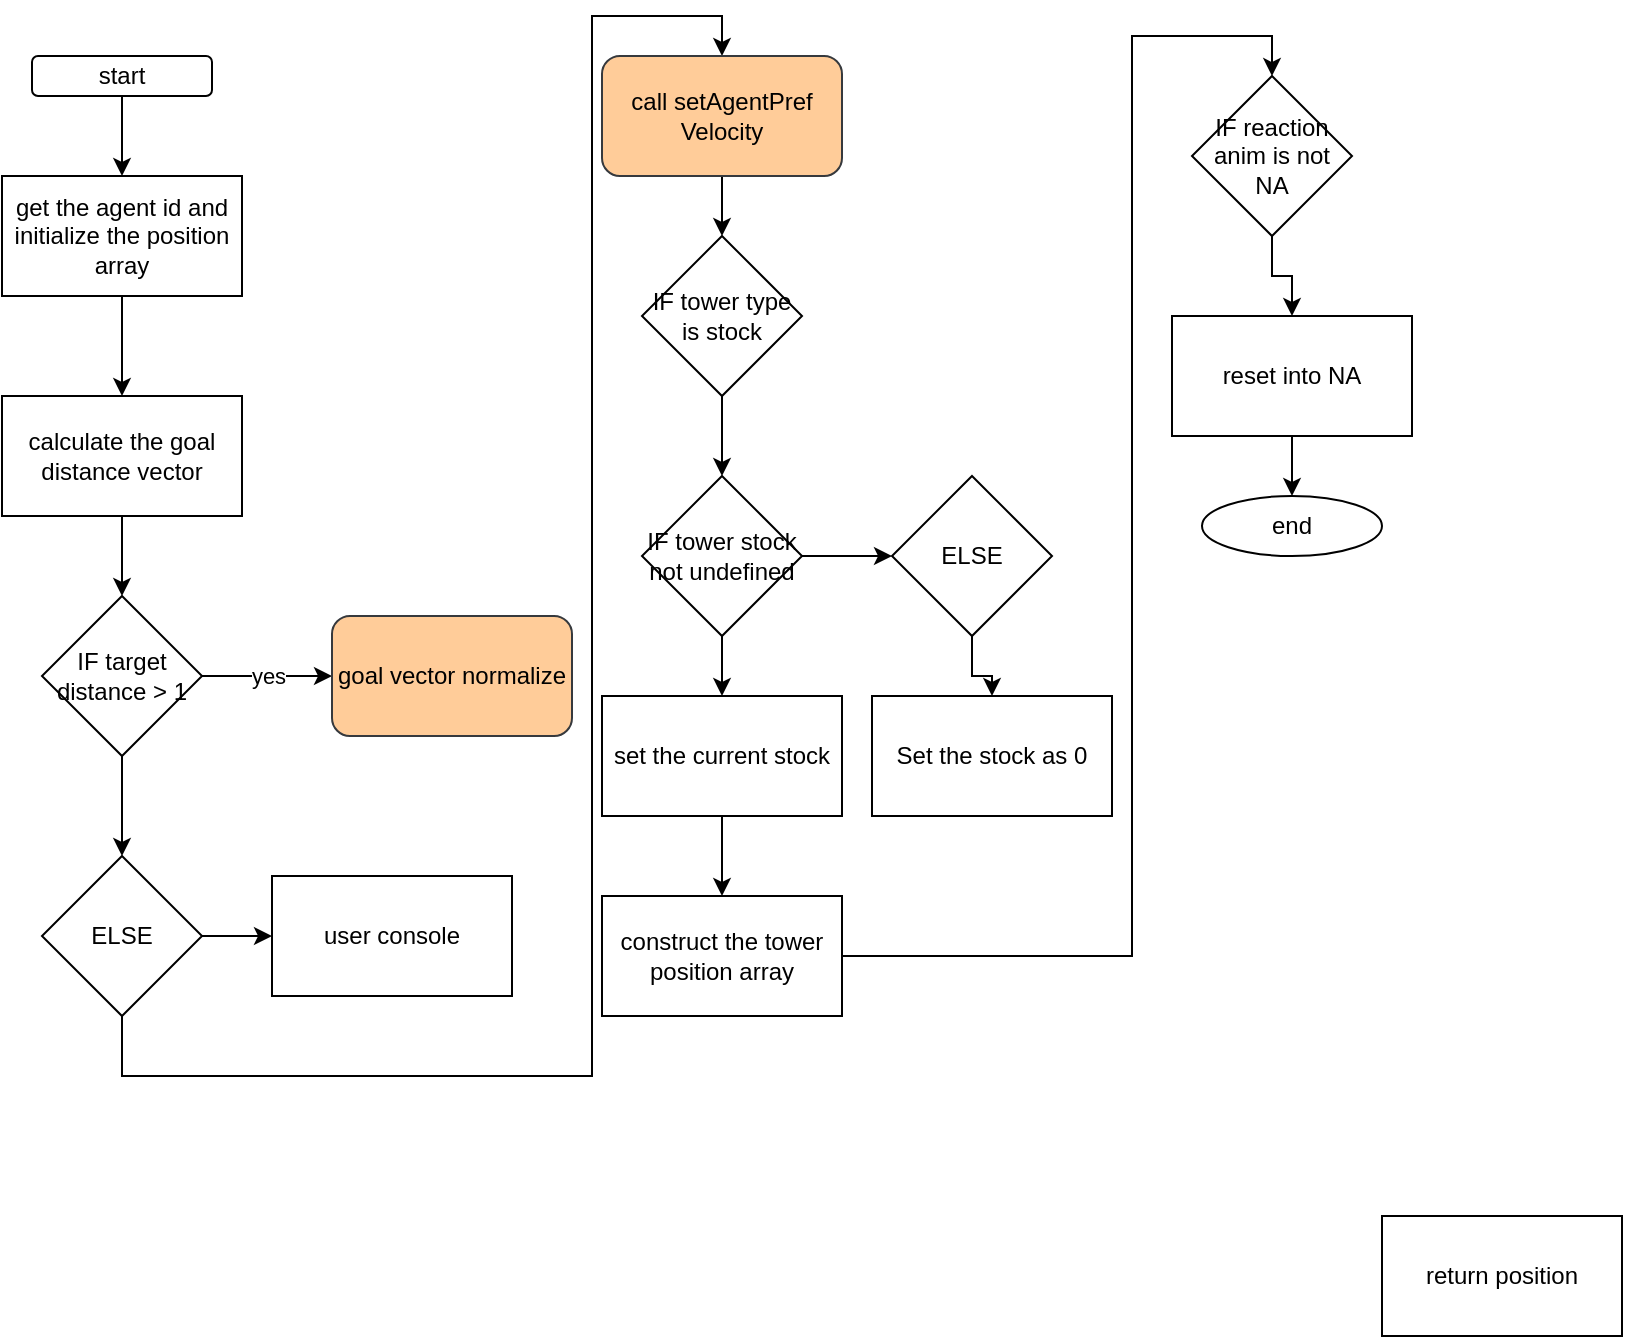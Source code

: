 <mxfile version="17.5.0" type="github">
  <diagram id="bAbn8hl5mbLafxKMVpMg" name="Page-1">
    <mxGraphModel dx="1038" dy="579" grid="1" gridSize="10" guides="1" tooltips="1" connect="1" arrows="1" fold="1" page="1" pageScale="1" pageWidth="850" pageHeight="1100" math="0" shadow="0">
      <root>
        <mxCell id="0" />
        <mxCell id="1" parent="0" />
        <mxCell id="p3mFZ6XsDzNMiNJtrRee-10" value="" style="edgeStyle=orthogonalEdgeStyle;rounded=0;orthogonalLoop=1;jettySize=auto;html=1;" parent="1" source="p3mFZ6XsDzNMiNJtrRee-1" target="p3mFZ6XsDzNMiNJtrRee-6" edge="1">
          <mxGeometry relative="1" as="geometry" />
        </mxCell>
        <mxCell id="p3mFZ6XsDzNMiNJtrRee-1" value="calculate the goal distance vector" style="whiteSpace=wrap;html=1;rounded=0;" parent="1" vertex="1">
          <mxGeometry x="65" y="200" width="120" height="60" as="geometry" />
        </mxCell>
        <mxCell id="p3mFZ6XsDzNMiNJtrRee-4" value="" style="edgeStyle=orthogonalEdgeStyle;rounded=0;orthogonalLoop=1;jettySize=auto;html=1;" parent="1" source="p3mFZ6XsDzNMiNJtrRee-2" target="p3mFZ6XsDzNMiNJtrRee-3" edge="1">
          <mxGeometry relative="1" as="geometry" />
        </mxCell>
        <mxCell id="p3mFZ6XsDzNMiNJtrRee-2" value="start" style="rounded=1;whiteSpace=wrap;html=1;" parent="1" vertex="1">
          <mxGeometry x="80" y="30" width="90" height="20" as="geometry" />
        </mxCell>
        <mxCell id="p3mFZ6XsDzNMiNJtrRee-5" value="" style="edgeStyle=orthogonalEdgeStyle;rounded=0;orthogonalLoop=1;jettySize=auto;html=1;" parent="1" source="p3mFZ6XsDzNMiNJtrRee-3" target="p3mFZ6XsDzNMiNJtrRee-1" edge="1">
          <mxGeometry relative="1" as="geometry" />
        </mxCell>
        <mxCell id="p3mFZ6XsDzNMiNJtrRee-3" value="get the agent id and initialize the position&lt;br&gt;array" style="rounded=0;whiteSpace=wrap;html=1;" parent="1" vertex="1">
          <mxGeometry x="65" y="90" width="120" height="60" as="geometry" />
        </mxCell>
        <mxCell id="p3mFZ6XsDzNMiNJtrRee-11" value="" style="edgeStyle=orthogonalEdgeStyle;rounded=0;orthogonalLoop=1;jettySize=auto;html=1;" parent="1" source="p3mFZ6XsDzNMiNJtrRee-6" target="p3mFZ6XsDzNMiNJtrRee-9" edge="1">
          <mxGeometry relative="1" as="geometry" />
        </mxCell>
        <mxCell id="p3mFZ6XsDzNMiNJtrRee-6" value="IF target distance &amp;gt; 1" style="rhombus;whiteSpace=wrap;html=1;rounded=0;" parent="1" vertex="1">
          <mxGeometry x="85" y="300" width="80" height="80" as="geometry" />
        </mxCell>
        <mxCell id="p3mFZ6XsDzNMiNJtrRee-7" value="yes" style="edgeStyle=orthogonalEdgeStyle;rounded=0;orthogonalLoop=1;jettySize=auto;html=1;" parent="1" source="p3mFZ6XsDzNMiNJtrRee-6" target="p3mFZ6XsDzNMiNJtrRee-8" edge="1">
          <mxGeometry relative="1" as="geometry" />
        </mxCell>
        <mxCell id="p3mFZ6XsDzNMiNJtrRee-8" value="goal vector normalize" style="rounded=1;whiteSpace=wrap;html=1;fillColor=#ffcc99;strokeColor=#36393d;" parent="1" vertex="1">
          <mxGeometry x="230" y="310" width="120" height="60" as="geometry" />
        </mxCell>
        <mxCell id="p3mFZ6XsDzNMiNJtrRee-13" value="" style="edgeStyle=orthogonalEdgeStyle;rounded=0;orthogonalLoop=1;jettySize=auto;html=1;" parent="1" source="p3mFZ6XsDzNMiNJtrRee-9" target="p3mFZ6XsDzNMiNJtrRee-12" edge="1">
          <mxGeometry relative="1" as="geometry" />
        </mxCell>
        <mxCell id="p3mFZ6XsDzNMiNJtrRee-15" style="edgeStyle=orthogonalEdgeStyle;rounded=0;orthogonalLoop=1;jettySize=auto;html=1;entryX=0.5;entryY=0;entryDx=0;entryDy=0;" parent="1" source="p3mFZ6XsDzNMiNJtrRee-9" target="p3mFZ6XsDzNMiNJtrRee-14" edge="1">
          <mxGeometry relative="1" as="geometry">
            <Array as="points">
              <mxPoint x="125" y="540" />
              <mxPoint x="360" y="540" />
              <mxPoint x="360" y="10" />
              <mxPoint x="425" y="10" />
            </Array>
          </mxGeometry>
        </mxCell>
        <mxCell id="p3mFZ6XsDzNMiNJtrRee-9" value="ELSE" style="rhombus;whiteSpace=wrap;html=1;rounded=0;" parent="1" vertex="1">
          <mxGeometry x="85" y="430" width="80" height="80" as="geometry" />
        </mxCell>
        <mxCell id="p3mFZ6XsDzNMiNJtrRee-12" value="user console" style="whiteSpace=wrap;html=1;rounded=0;" parent="1" vertex="1">
          <mxGeometry x="200" y="440" width="120" height="60" as="geometry" />
        </mxCell>
        <mxCell id="b2dws0NkJSmJ5mnQZh7v-4" value="" style="edgeStyle=orthogonalEdgeStyle;rounded=0;orthogonalLoop=1;jettySize=auto;html=1;" edge="1" parent="1" source="p3mFZ6XsDzNMiNJtrRee-14" target="b2dws0NkJSmJ5mnQZh7v-1">
          <mxGeometry relative="1" as="geometry" />
        </mxCell>
        <mxCell id="p3mFZ6XsDzNMiNJtrRee-14" value="call&amp;nbsp;setAgentPref&lt;br&gt;Velocity" style="rounded=1;whiteSpace=wrap;html=1;fillColor=#ffcc99;strokeColor=#36393d;" parent="1" vertex="1">
          <mxGeometry x="365" y="30" width="120" height="60" as="geometry" />
        </mxCell>
        <mxCell id="b2dws0NkJSmJ5mnQZh7v-42" value="" style="edgeStyle=orthogonalEdgeStyle;rounded=0;orthogonalLoop=1;jettySize=auto;html=1;" edge="1" parent="1" source="p3mFZ6XsDzNMiNJtrRee-18" target="p3mFZ6XsDzNMiNJtrRee-19">
          <mxGeometry relative="1" as="geometry" />
        </mxCell>
        <mxCell id="p3mFZ6XsDzNMiNJtrRee-18" value="IF reaction anim is not NA" style="rhombus;whiteSpace=wrap;html=1;rounded=0;" parent="1" vertex="1">
          <mxGeometry x="660" y="40" width="80" height="80" as="geometry" />
        </mxCell>
        <mxCell id="b2dws0NkJSmJ5mnQZh7v-43" value="" style="edgeStyle=orthogonalEdgeStyle;rounded=0;orthogonalLoop=1;jettySize=auto;html=1;" edge="1" parent="1" source="p3mFZ6XsDzNMiNJtrRee-19" target="p3mFZ6XsDzNMiNJtrRee-23">
          <mxGeometry relative="1" as="geometry" />
        </mxCell>
        <mxCell id="p3mFZ6XsDzNMiNJtrRee-19" value="reset into NA" style="whiteSpace=wrap;html=1;rounded=0;" parent="1" vertex="1">
          <mxGeometry x="650" y="160" width="120" height="60" as="geometry" />
        </mxCell>
        <mxCell id="p3mFZ6XsDzNMiNJtrRee-22" value="return position" style="whiteSpace=wrap;html=1;rounded=0;" parent="1" vertex="1">
          <mxGeometry x="755" y="610" width="120" height="60" as="geometry" />
        </mxCell>
        <mxCell id="p3mFZ6XsDzNMiNJtrRee-23" value="end" style="ellipse;whiteSpace=wrap;html=1;rounded=0;" parent="1" vertex="1">
          <mxGeometry x="665" y="250" width="90" height="30" as="geometry" />
        </mxCell>
        <mxCell id="b2dws0NkJSmJ5mnQZh7v-6" value="" style="edgeStyle=orthogonalEdgeStyle;rounded=0;orthogonalLoop=1;jettySize=auto;html=1;" edge="1" parent="1" source="b2dws0NkJSmJ5mnQZh7v-1" target="b2dws0NkJSmJ5mnQZh7v-5">
          <mxGeometry relative="1" as="geometry" />
        </mxCell>
        <mxCell id="b2dws0NkJSmJ5mnQZh7v-1" value="IF tower type is stock" style="rhombus;whiteSpace=wrap;html=1;" vertex="1" parent="1">
          <mxGeometry x="385" y="120" width="80" height="80" as="geometry" />
        </mxCell>
        <mxCell id="b2dws0NkJSmJ5mnQZh7v-41" style="edgeStyle=orthogonalEdgeStyle;rounded=0;orthogonalLoop=1;jettySize=auto;html=1;entryX=0.5;entryY=0;entryDx=0;entryDy=0;" edge="1" parent="1" source="b2dws0NkJSmJ5mnQZh7v-3" target="p3mFZ6XsDzNMiNJtrRee-18">
          <mxGeometry relative="1" as="geometry">
            <Array as="points">
              <mxPoint x="630" y="480" />
              <mxPoint x="630" y="20" />
              <mxPoint x="700" y="20" />
            </Array>
          </mxGeometry>
        </mxCell>
        <mxCell id="b2dws0NkJSmJ5mnQZh7v-3" value="construct the tower position array" style="whiteSpace=wrap;html=1;rounded=0;" vertex="1" parent="1">
          <mxGeometry x="365" y="450" width="120" height="60" as="geometry" />
        </mxCell>
        <mxCell id="b2dws0NkJSmJ5mnQZh7v-8" value="" style="edgeStyle=orthogonalEdgeStyle;rounded=0;orthogonalLoop=1;jettySize=auto;html=1;" edge="1" parent="1" source="b2dws0NkJSmJ5mnQZh7v-5" target="b2dws0NkJSmJ5mnQZh7v-7">
          <mxGeometry relative="1" as="geometry" />
        </mxCell>
        <mxCell id="b2dws0NkJSmJ5mnQZh7v-35" value="" style="edgeStyle=orthogonalEdgeStyle;rounded=0;orthogonalLoop=1;jettySize=auto;html=1;" edge="1" parent="1" source="b2dws0NkJSmJ5mnQZh7v-5" target="b2dws0NkJSmJ5mnQZh7v-34">
          <mxGeometry relative="1" as="geometry" />
        </mxCell>
        <mxCell id="b2dws0NkJSmJ5mnQZh7v-5" value="IF tower stock not undefined" style="rhombus;whiteSpace=wrap;html=1;" vertex="1" parent="1">
          <mxGeometry x="385" y="240" width="80" height="80" as="geometry" />
        </mxCell>
        <mxCell id="b2dws0NkJSmJ5mnQZh7v-40" value="" style="edgeStyle=orthogonalEdgeStyle;rounded=0;orthogonalLoop=1;jettySize=auto;html=1;" edge="1" parent="1" source="b2dws0NkJSmJ5mnQZh7v-7" target="b2dws0NkJSmJ5mnQZh7v-3">
          <mxGeometry relative="1" as="geometry" />
        </mxCell>
        <mxCell id="b2dws0NkJSmJ5mnQZh7v-7" value="set the current stock" style="whiteSpace=wrap;html=1;" vertex="1" parent="1">
          <mxGeometry x="365" y="350" width="120" height="60" as="geometry" />
        </mxCell>
        <mxCell id="b2dws0NkJSmJ5mnQZh7v-39" value="" style="edgeStyle=orthogonalEdgeStyle;rounded=0;orthogonalLoop=1;jettySize=auto;html=1;" edge="1" parent="1" source="b2dws0NkJSmJ5mnQZh7v-34" target="b2dws0NkJSmJ5mnQZh7v-38">
          <mxGeometry relative="1" as="geometry" />
        </mxCell>
        <mxCell id="b2dws0NkJSmJ5mnQZh7v-34" value="ELSE" style="rhombus;whiteSpace=wrap;html=1;" vertex="1" parent="1">
          <mxGeometry x="510" y="240" width="80" height="80" as="geometry" />
        </mxCell>
        <mxCell id="b2dws0NkJSmJ5mnQZh7v-38" value="Set the stock as 0" style="whiteSpace=wrap;html=1;" vertex="1" parent="1">
          <mxGeometry x="500" y="350" width="120" height="60" as="geometry" />
        </mxCell>
      </root>
    </mxGraphModel>
  </diagram>
</mxfile>
